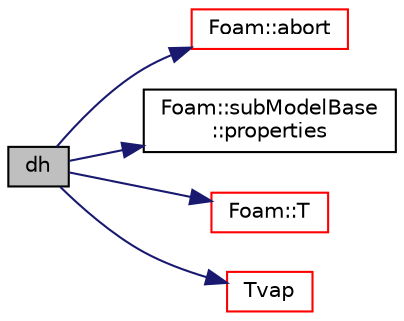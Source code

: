 digraph "dh"
{
  bgcolor="transparent";
  edge [fontname="Helvetica",fontsize="10",labelfontname="Helvetica",labelfontsize="10"];
  node [fontname="Helvetica",fontsize="10",shape=record];
  rankdir="LR";
  Node1 [label="dh",height=0.2,width=0.4,color="black", fillcolor="grey75", style="filled", fontcolor="black"];
  Node1 -> Node2 [color="midnightblue",fontsize="10",style="solid",fontname="Helvetica"];
  Node2 [label="Foam::abort",height=0.2,width=0.4,color="red",URL="$a10887.html#a447107a607d03e417307c203fa5fb44b"];
  Node1 -> Node3 [color="midnightblue",fontsize="10",style="solid",fontname="Helvetica"];
  Node3 [label="Foam::subModelBase\l::properties",height=0.2,width=0.4,color="black",URL="$a02549.html#a891c4222eb9f3fe01c00541f97c5822c",tooltip="Return const access to the properties dictionary. "];
  Node1 -> Node4 [color="midnightblue",fontsize="10",style="solid",fontname="Helvetica"];
  Node4 [label="Foam::T",height=0.2,width=0.4,color="red",URL="$a10887.html#ae57fda0abb14bb0944947c463c6e09d4"];
  Node1 -> Node5 [color="midnightblue",fontsize="10",style="solid",fontname="Helvetica"];
  Node5 [label="Tvap",height=0.2,width=0.4,color="red",URL="$a01384.html#a3ea72cb34ae15d6af1cbf25e211eb46a",tooltip="Return vapourisation temperature. "];
}
